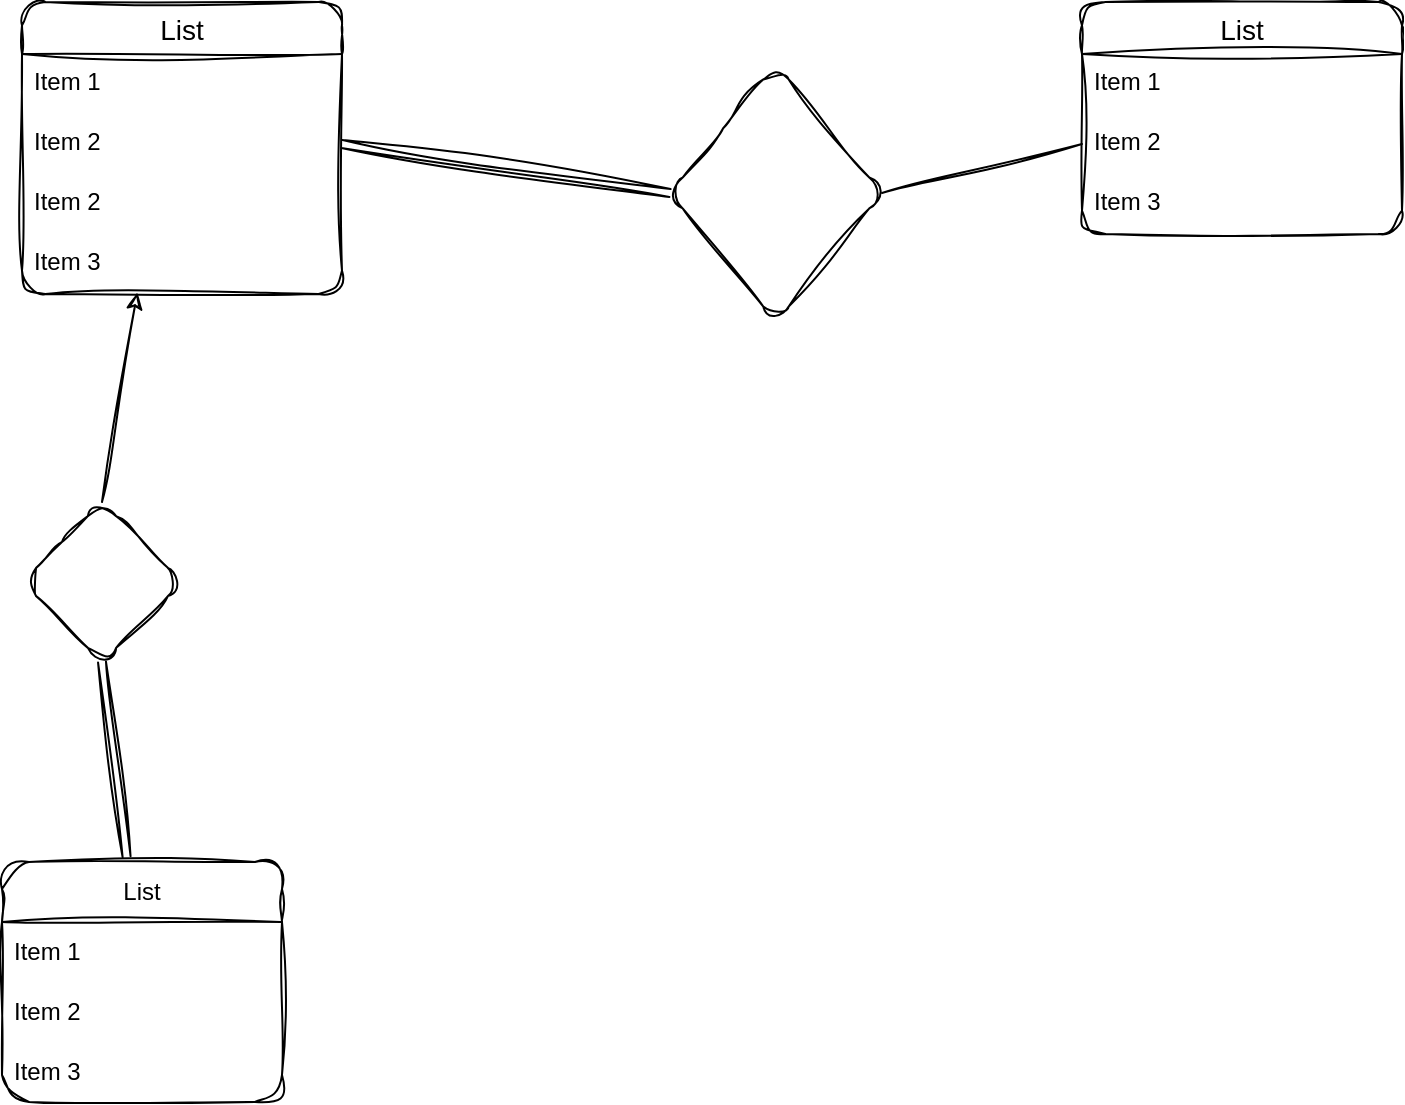 <mxfile version="22.0.8" type="github">
  <diagram name="第 1 页" id="EaxCN3cGcetRkvJqY7N_">
    <mxGraphModel dx="1173" dy="819" grid="1" gridSize="10" guides="1" tooltips="1" connect="1" arrows="1" fold="1" page="1" pageScale="1" pageWidth="827" pageHeight="1169" math="0" shadow="0">
      <root>
        <mxCell id="0" />
        <mxCell id="1" parent="0" />
        <mxCell id="uhM4k7trVhfmmAY5Cku_-5" value="List" style="swimlane;fontStyle=0;childLayout=stackLayout;horizontal=1;startSize=26;horizontalStack=0;resizeParent=1;resizeParentMax=0;resizeLast=0;collapsible=1;marginBottom=0;align=center;fontSize=14;labelBackgroundColor=none;rounded=1;sketch=1;curveFitting=1;jiggle=2;" vertex="1" parent="1">
          <mxGeometry x="620" y="210" width="160" height="116" as="geometry" />
        </mxCell>
        <mxCell id="uhM4k7trVhfmmAY5Cku_-6" value="Item 1" style="text;strokeColor=none;fillColor=none;spacingLeft=4;spacingRight=4;overflow=hidden;rotatable=0;points=[[0,0.5],[1,0.5]];portConstraint=eastwest;fontSize=12;whiteSpace=wrap;html=1;labelBackgroundColor=none;rounded=1;sketch=1;curveFitting=1;jiggle=2;" vertex="1" parent="uhM4k7trVhfmmAY5Cku_-5">
          <mxGeometry y="26" width="160" height="30" as="geometry" />
        </mxCell>
        <mxCell id="uhM4k7trVhfmmAY5Cku_-7" value="Item 2" style="text;strokeColor=none;fillColor=none;spacingLeft=4;spacingRight=4;overflow=hidden;rotatable=0;points=[[0,0.5],[1,0.5]];portConstraint=eastwest;fontSize=12;whiteSpace=wrap;html=1;labelBackgroundColor=none;rounded=1;sketch=1;curveFitting=1;jiggle=2;" vertex="1" parent="uhM4k7trVhfmmAY5Cku_-5">
          <mxGeometry y="56" width="160" height="30" as="geometry" />
        </mxCell>
        <mxCell id="uhM4k7trVhfmmAY5Cku_-8" value="Item 3" style="text;strokeColor=none;fillColor=none;spacingLeft=4;spacingRight=4;overflow=hidden;rotatable=0;points=[[0,0.5],[1,0.5]];portConstraint=eastwest;fontSize=12;whiteSpace=wrap;html=1;labelBackgroundColor=none;rounded=1;sketch=1;curveFitting=1;jiggle=2;" vertex="1" parent="uhM4k7trVhfmmAY5Cku_-5">
          <mxGeometry y="86" width="160" height="30" as="geometry" />
        </mxCell>
        <mxCell id="uhM4k7trVhfmmAY5Cku_-9" value="List" style="swimlane;fontStyle=0;childLayout=stackLayout;horizontal=1;startSize=26;horizontalStack=0;resizeParent=1;resizeParentMax=0;resizeLast=0;collapsible=1;marginBottom=0;align=center;fontSize=14;labelBackgroundColor=none;rounded=1;sketch=1;curveFitting=1;jiggle=2;" vertex="1" parent="1">
          <mxGeometry x="90" y="210" width="160" height="146" as="geometry" />
        </mxCell>
        <mxCell id="uhM4k7trVhfmmAY5Cku_-10" value="Item 1" style="text;strokeColor=none;fillColor=none;spacingLeft=4;spacingRight=4;overflow=hidden;rotatable=0;points=[[0,0.5],[1,0.5]];portConstraint=eastwest;fontSize=12;whiteSpace=wrap;html=1;labelBackgroundColor=none;rounded=1;sketch=1;curveFitting=1;jiggle=2;" vertex="1" parent="uhM4k7trVhfmmAY5Cku_-9">
          <mxGeometry y="26" width="160" height="30" as="geometry" />
        </mxCell>
        <mxCell id="uhM4k7trVhfmmAY5Cku_-11" value="Item 2" style="text;strokeColor=none;fillColor=none;spacingLeft=4;spacingRight=4;overflow=hidden;rotatable=0;points=[[0,0.5],[1,0.5]];portConstraint=eastwest;fontSize=12;whiteSpace=wrap;html=1;labelBackgroundColor=none;rounded=1;sketch=1;curveFitting=1;jiggle=2;" vertex="1" parent="uhM4k7trVhfmmAY5Cku_-9">
          <mxGeometry y="56" width="160" height="30" as="geometry" />
        </mxCell>
        <mxCell id="uhM4k7trVhfmmAY5Cku_-14" value="Item 2" style="text;strokeColor=none;fillColor=none;spacingLeft=4;spacingRight=4;overflow=hidden;rotatable=0;points=[[0,0.5],[1,0.5]];portConstraint=eastwest;fontSize=12;whiteSpace=wrap;html=1;labelBackgroundColor=none;rounded=1;sketch=1;curveFitting=1;jiggle=2;" vertex="1" parent="uhM4k7trVhfmmAY5Cku_-9">
          <mxGeometry y="86" width="160" height="30" as="geometry" />
        </mxCell>
        <mxCell id="uhM4k7trVhfmmAY5Cku_-12" value="Item 3" style="text;strokeColor=none;fillColor=none;spacingLeft=4;spacingRight=4;overflow=hidden;rotatable=0;points=[[0,0.5],[1,0.5]];portConstraint=eastwest;fontSize=12;whiteSpace=wrap;html=1;labelBackgroundColor=none;rounded=1;sketch=1;curveFitting=1;jiggle=2;" vertex="1" parent="uhM4k7trVhfmmAY5Cku_-9">
          <mxGeometry y="116" width="160" height="30" as="geometry" />
        </mxCell>
        <mxCell id="uhM4k7trVhfmmAY5Cku_-16" value="" style="shape=link;html=1;rounded=1;entryX=0;entryY=0.5;entryDx=0;entryDy=0;exitX=1;exitY=0.5;exitDx=0;exitDy=0;labelBackgroundColor=none;fontColor=default;sketch=1;curveFitting=1;jiggle=2;" edge="1" parent="1" source="uhM4k7trVhfmmAY5Cku_-11" target="uhM4k7trVhfmmAY5Cku_-17">
          <mxGeometry width="100" relative="1" as="geometry">
            <mxPoint x="140" y="90" as="sourcePoint" />
            <mxPoint x="456.96" y="254.68" as="targetPoint" />
          </mxGeometry>
        </mxCell>
        <mxCell id="uhM4k7trVhfmmAY5Cku_-17" value="" style="rhombus;whiteSpace=wrap;html=1;labelBackgroundColor=none;rounded=1;sketch=1;curveFitting=1;jiggle=2;" vertex="1" parent="1">
          <mxGeometry x="414" y="241" width="106" height="129" as="geometry" />
        </mxCell>
        <mxCell id="uhM4k7trVhfmmAY5Cku_-18" value="" style="endArrow=none;html=1;rounded=1;entryX=0;entryY=0.5;entryDx=0;entryDy=0;exitX=1;exitY=0.5;exitDx=0;exitDy=0;labelBackgroundColor=none;fontColor=default;sketch=1;curveFitting=1;jiggle=2;" edge="1" parent="1" source="uhM4k7trVhfmmAY5Cku_-17" target="uhM4k7trVhfmmAY5Cku_-7">
          <mxGeometry width="50" height="50" relative="1" as="geometry">
            <mxPoint x="390" y="450" as="sourcePoint" />
            <mxPoint x="440" y="400" as="targetPoint" />
          </mxGeometry>
        </mxCell>
        <mxCell id="uhM4k7trVhfmmAY5Cku_-19" value="List" style="swimlane;fontStyle=0;childLayout=stackLayout;horizontal=1;startSize=30;horizontalStack=0;resizeParent=1;resizeParentMax=0;resizeLast=0;collapsible=1;marginBottom=0;whiteSpace=wrap;html=1;labelBackgroundColor=none;rounded=1;sketch=1;curveFitting=1;jiggle=2;" vertex="1" parent="1">
          <mxGeometry x="80" y="640" width="140" height="120" as="geometry" />
        </mxCell>
        <mxCell id="uhM4k7trVhfmmAY5Cku_-20" value="Item 1" style="text;strokeColor=none;fillColor=none;align=left;verticalAlign=middle;spacingLeft=4;spacingRight=4;overflow=hidden;points=[[0,0.5],[1,0.5]];portConstraint=eastwest;rotatable=0;whiteSpace=wrap;html=1;labelBackgroundColor=none;rounded=1;sketch=1;curveFitting=1;jiggle=2;" vertex="1" parent="uhM4k7trVhfmmAY5Cku_-19">
          <mxGeometry y="30" width="140" height="30" as="geometry" />
        </mxCell>
        <mxCell id="uhM4k7trVhfmmAY5Cku_-21" value="Item 2" style="text;strokeColor=none;fillColor=none;align=left;verticalAlign=middle;spacingLeft=4;spacingRight=4;overflow=hidden;points=[[0,0.5],[1,0.5]];portConstraint=eastwest;rotatable=0;whiteSpace=wrap;html=1;labelBackgroundColor=none;rounded=1;sketch=1;curveFitting=1;jiggle=2;" vertex="1" parent="uhM4k7trVhfmmAY5Cku_-19">
          <mxGeometry y="60" width="140" height="30" as="geometry" />
        </mxCell>
        <mxCell id="uhM4k7trVhfmmAY5Cku_-22" value="Item 3" style="text;strokeColor=none;fillColor=none;align=left;verticalAlign=middle;spacingLeft=4;spacingRight=4;overflow=hidden;points=[[0,0.5],[1,0.5]];portConstraint=eastwest;rotatable=0;whiteSpace=wrap;html=1;labelBackgroundColor=none;rounded=1;sketch=1;curveFitting=1;jiggle=2;" vertex="1" parent="uhM4k7trVhfmmAY5Cku_-19">
          <mxGeometry y="90" width="140" height="30" as="geometry" />
        </mxCell>
        <mxCell id="uhM4k7trVhfmmAY5Cku_-23" value="" style="rhombus;whiteSpace=wrap;html=1;labelBackgroundColor=none;rounded=1;sketch=1;curveFitting=1;jiggle=2;" vertex="1" parent="1">
          <mxGeometry x="90" y="460" width="80" height="80" as="geometry" />
        </mxCell>
        <mxCell id="uhM4k7trVhfmmAY5Cku_-25" value="" style="endArrow=classic;html=1;rounded=1;entryX=0.36;entryY=0.978;entryDx=0;entryDy=0;entryPerimeter=0;exitX=0.5;exitY=0;exitDx=0;exitDy=0;labelBackgroundColor=none;fontColor=default;sketch=1;curveFitting=1;jiggle=2;" edge="1" parent="1" source="uhM4k7trVhfmmAY5Cku_-23" target="uhM4k7trVhfmmAY5Cku_-12">
          <mxGeometry width="50" height="50" relative="1" as="geometry">
            <mxPoint x="220" y="450" as="sourcePoint" />
            <mxPoint x="440" y="400" as="targetPoint" />
          </mxGeometry>
        </mxCell>
        <mxCell id="uhM4k7trVhfmmAY5Cku_-26" value="" style="shape=link;html=1;rounded=1;exitX=0.5;exitY=1;exitDx=0;exitDy=0;entryX=0.445;entryY=-0.022;entryDx=0;entryDy=0;entryPerimeter=0;labelBackgroundColor=none;fontColor=default;sketch=1;curveFitting=1;jiggle=2;" edge="1" parent="1" source="uhM4k7trVhfmmAY5Cku_-23" target="uhM4k7trVhfmmAY5Cku_-19">
          <mxGeometry width="100" relative="1" as="geometry">
            <mxPoint x="360" y="420" as="sourcePoint" />
            <mxPoint x="460" y="420" as="targetPoint" />
            <Array as="points" />
          </mxGeometry>
        </mxCell>
      </root>
    </mxGraphModel>
  </diagram>
</mxfile>
